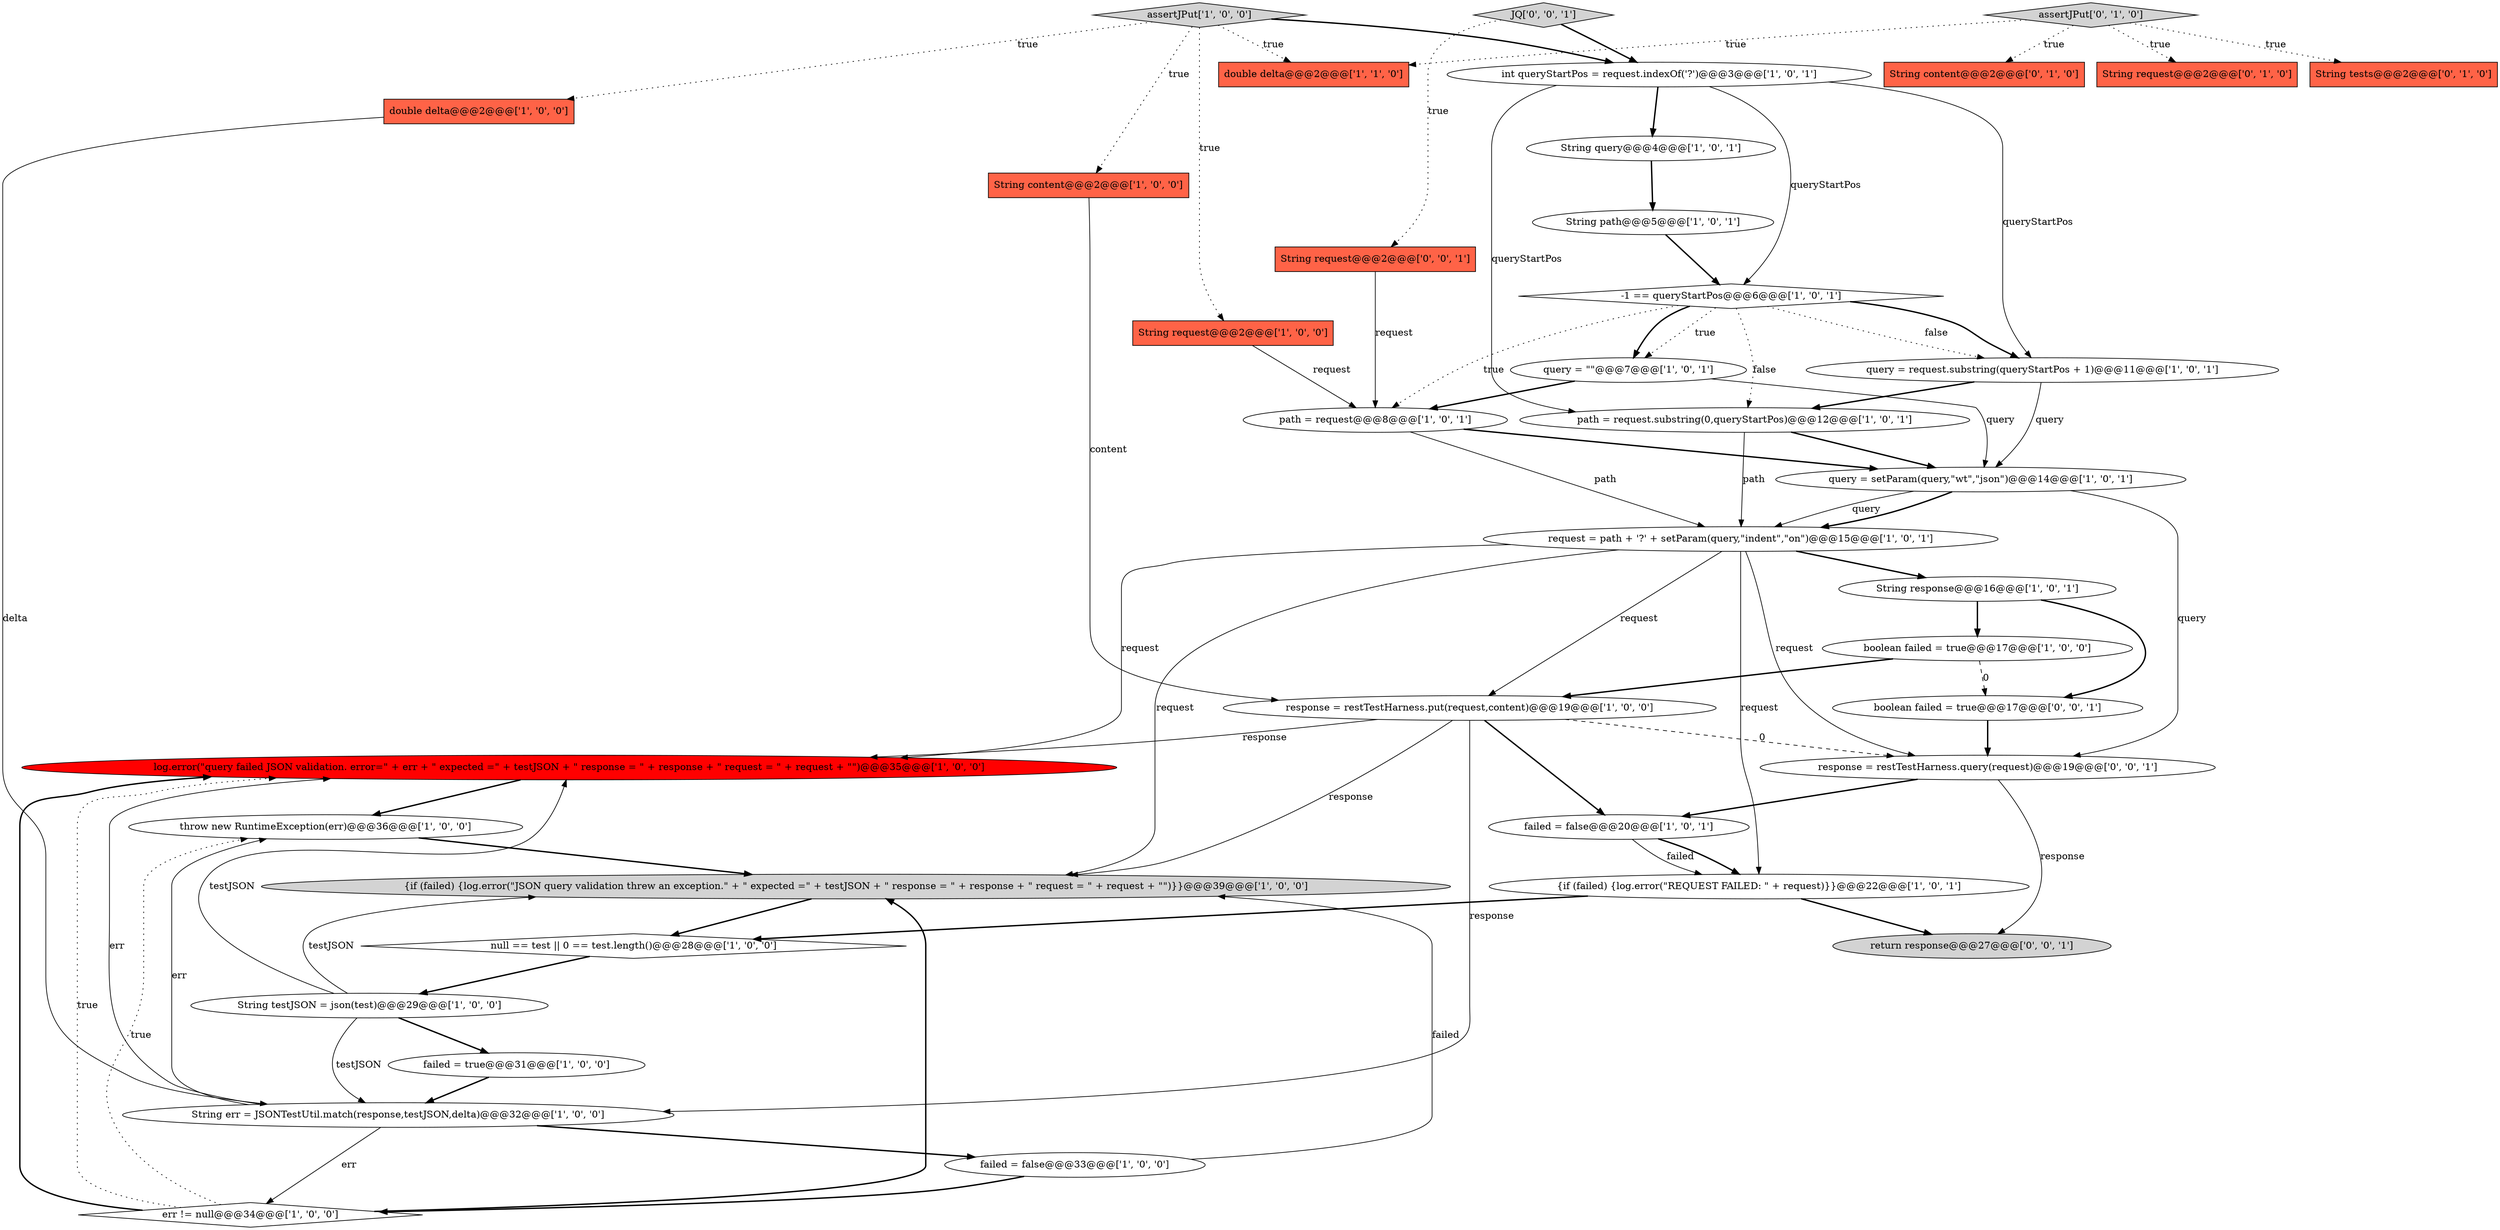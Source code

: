 digraph {
17 [style = filled, label = "request = path + '?' + setParam(query,\"indent\",\"on\")@@@15@@@['1', '0', '1']", fillcolor = white, shape = ellipse image = "AAA0AAABBB1BBB"];
25 [style = filled, label = "query = \"\"@@@7@@@['1', '0', '1']", fillcolor = white, shape = ellipse image = "AAA0AAABBB1BBB"];
11 [style = filled, label = "path = request@@@8@@@['1', '0', '1']", fillcolor = white, shape = ellipse image = "AAA0AAABBB1BBB"];
18 [style = filled, label = "double delta@@@2@@@['1', '0', '0']", fillcolor = tomato, shape = box image = "AAA0AAABBB1BBB"];
5 [style = filled, label = "err != null@@@34@@@['1', '0', '0']", fillcolor = white, shape = diamond image = "AAA0AAABBB1BBB"];
13 [style = filled, label = "boolean failed = true@@@17@@@['1', '0', '0']", fillcolor = white, shape = ellipse image = "AAA0AAABBB1BBB"];
7 [style = filled, label = "failed = false@@@20@@@['1', '0', '1']", fillcolor = white, shape = ellipse image = "AAA0AAABBB1BBB"];
24 [style = filled, label = "String err = JSONTestUtil.match(response,testJSON,delta)@@@32@@@['1', '0', '0']", fillcolor = white, shape = ellipse image = "AAA0AAABBB1BBB"];
30 [style = filled, label = "String request@@@2@@@['0', '1', '0']", fillcolor = tomato, shape = box image = "AAA0AAABBB2BBB"];
36 [style = filled, label = "JQ['0', '0', '1']", fillcolor = lightgray, shape = diamond image = "AAA0AAABBB3BBB"];
4 [style = filled, label = "failed = true@@@31@@@['1', '0', '0']", fillcolor = white, shape = ellipse image = "AAA0AAABBB1BBB"];
31 [style = filled, label = "String tests@@@2@@@['0', '1', '0']", fillcolor = tomato, shape = box image = "AAA0AAABBB2BBB"];
32 [style = filled, label = "assertJPut['0', '1', '0']", fillcolor = lightgray, shape = diamond image = "AAA0AAABBB2BBB"];
37 [style = filled, label = "String request@@@2@@@['0', '0', '1']", fillcolor = tomato, shape = box image = "AAA0AAABBB3BBB"];
1 [style = filled, label = "String content@@@2@@@['1', '0', '0']", fillcolor = tomato, shape = box image = "AAA0AAABBB1BBB"];
27 [style = filled, label = "path = request.substring(0,queryStartPos)@@@12@@@['1', '0', '1']", fillcolor = white, shape = ellipse image = "AAA0AAABBB1BBB"];
6 [style = filled, label = "String testJSON = json(test)@@@29@@@['1', '0', '0']", fillcolor = white, shape = ellipse image = "AAA0AAABBB1BBB"];
23 [style = filled, label = "null == test || 0 == test.length()@@@28@@@['1', '0', '0']", fillcolor = white, shape = diamond image = "AAA0AAABBB1BBB"];
16 [style = filled, label = "query = setParam(query,\"wt\",\"json\")@@@14@@@['1', '0', '1']", fillcolor = white, shape = ellipse image = "AAA0AAABBB1BBB"];
35 [style = filled, label = "boolean failed = true@@@17@@@['0', '0', '1']", fillcolor = white, shape = ellipse image = "AAA0AAABBB3BBB"];
0 [style = filled, label = "log.error(\"query failed JSON validation. error=\" + err + \" expected =\" + testJSON + \" response = \" + response + \" request = \" + request + \"\")@@@35@@@['1', '0', '0']", fillcolor = red, shape = ellipse image = "AAA1AAABBB1BBB"];
12 [style = filled, label = "String query@@@4@@@['1', '0', '1']", fillcolor = white, shape = ellipse image = "AAA0AAABBB1BBB"];
14 [style = filled, label = "int queryStartPos = request.indexOf('?')@@@3@@@['1', '0', '1']", fillcolor = white, shape = ellipse image = "AAA0AAABBB1BBB"];
22 [style = filled, label = "response = restTestHarness.put(request,content)@@@19@@@['1', '0', '0']", fillcolor = white, shape = ellipse image = "AAA0AAABBB1BBB"];
2 [style = filled, label = "{if (failed) {log.error(\"JSON query validation threw an exception.\" + \" expected =\" + testJSON + \" response = \" + response + \" request = \" + request + \"\")}}@@@39@@@['1', '0', '0']", fillcolor = lightgray, shape = ellipse image = "AAA0AAABBB1BBB"];
33 [style = filled, label = "response = restTestHarness.query(request)@@@19@@@['0', '0', '1']", fillcolor = white, shape = ellipse image = "AAA0AAABBB3BBB"];
19 [style = filled, label = "-1 == queryStartPos@@@6@@@['1', '0', '1']", fillcolor = white, shape = diamond image = "AAA0AAABBB1BBB"];
21 [style = filled, label = "query = request.substring(queryStartPos + 1)@@@11@@@['1', '0', '1']", fillcolor = white, shape = ellipse image = "AAA0AAABBB1BBB"];
3 [style = filled, label = "assertJPut['1', '0', '0']", fillcolor = lightgray, shape = diamond image = "AAA0AAABBB1BBB"];
34 [style = filled, label = "return response@@@27@@@['0', '0', '1']", fillcolor = lightgray, shape = ellipse image = "AAA0AAABBB3BBB"];
29 [style = filled, label = "String content@@@2@@@['0', '1', '0']", fillcolor = tomato, shape = box image = "AAA0AAABBB2BBB"];
26 [style = filled, label = "{if (failed) {log.error(\"REQUEST FAILED: \" + request)}}@@@22@@@['1', '0', '1']", fillcolor = white, shape = ellipse image = "AAA0AAABBB1BBB"];
10 [style = filled, label = "String response@@@16@@@['1', '0', '1']", fillcolor = white, shape = ellipse image = "AAA0AAABBB1BBB"];
8 [style = filled, label = "throw new RuntimeException(err)@@@36@@@['1', '0', '0']", fillcolor = white, shape = ellipse image = "AAA0AAABBB1BBB"];
28 [style = filled, label = "String path@@@5@@@['1', '0', '1']", fillcolor = white, shape = ellipse image = "AAA0AAABBB1BBB"];
20 [style = filled, label = "double delta@@@2@@@['1', '1', '0']", fillcolor = tomato, shape = box image = "AAA0AAABBB1BBB"];
9 [style = filled, label = "String request@@@2@@@['1', '0', '0']", fillcolor = tomato, shape = box image = "AAA0AAABBB1BBB"];
15 [style = filled, label = "failed = false@@@33@@@['1', '0', '0']", fillcolor = white, shape = ellipse image = "AAA0AAABBB1BBB"];
14->27 [style = solid, label="queryStartPos"];
33->7 [style = bold, label=""];
11->16 [style = bold, label=""];
17->10 [style = bold, label=""];
19->25 [style = dotted, label="true"];
4->24 [style = bold, label=""];
18->24 [style = solid, label="delta"];
3->18 [style = dotted, label="true"];
12->28 [style = bold, label=""];
3->20 [style = dotted, label="true"];
17->0 [style = solid, label="request"];
13->35 [style = dashed, label="0"];
21->16 [style = solid, label="query"];
21->27 [style = bold, label=""];
24->15 [style = bold, label=""];
17->33 [style = solid, label="request"];
22->33 [style = dashed, label="0"];
25->16 [style = solid, label="query"];
37->11 [style = solid, label="request"];
3->14 [style = bold, label=""];
7->26 [style = solid, label="failed"];
22->2 [style = solid, label="response"];
35->33 [style = bold, label=""];
26->34 [style = bold, label=""];
32->20 [style = dotted, label="true"];
10->35 [style = bold, label=""];
24->8 [style = solid, label="err"];
1->22 [style = solid, label="content"];
5->0 [style = dotted, label="true"];
16->17 [style = bold, label=""];
19->27 [style = dotted, label="false"];
27->16 [style = bold, label=""];
6->0 [style = solid, label="testJSON"];
3->9 [style = dotted, label="true"];
36->14 [style = bold, label=""];
17->22 [style = solid, label="request"];
22->7 [style = bold, label=""];
36->37 [style = dotted, label="true"];
19->25 [style = bold, label=""];
15->5 [style = bold, label=""];
7->26 [style = bold, label=""];
22->0 [style = solid, label="response"];
2->23 [style = bold, label=""];
6->4 [style = bold, label=""];
5->2 [style = bold, label=""];
14->21 [style = solid, label="queryStartPos"];
16->17 [style = solid, label="query"];
10->13 [style = bold, label=""];
27->17 [style = solid, label="path"];
5->0 [style = bold, label=""];
8->2 [style = bold, label=""];
25->11 [style = bold, label=""];
19->11 [style = dotted, label="true"];
9->11 [style = solid, label="request"];
24->5 [style = solid, label="err"];
24->0 [style = solid, label="err"];
16->33 [style = solid, label="query"];
14->12 [style = bold, label=""];
26->23 [style = bold, label=""];
23->6 [style = bold, label=""];
28->19 [style = bold, label=""];
22->24 [style = solid, label="response"];
33->34 [style = solid, label="response"];
0->8 [style = bold, label=""];
19->21 [style = dotted, label="false"];
32->30 [style = dotted, label="true"];
14->19 [style = solid, label="queryStartPos"];
19->21 [style = bold, label=""];
6->24 [style = solid, label="testJSON"];
15->2 [style = solid, label="failed"];
17->26 [style = solid, label="request"];
13->22 [style = bold, label=""];
5->8 [style = dotted, label="true"];
32->29 [style = dotted, label="true"];
3->1 [style = dotted, label="true"];
32->31 [style = dotted, label="true"];
17->2 [style = solid, label="request"];
6->2 [style = solid, label="testJSON"];
11->17 [style = solid, label="path"];
}
